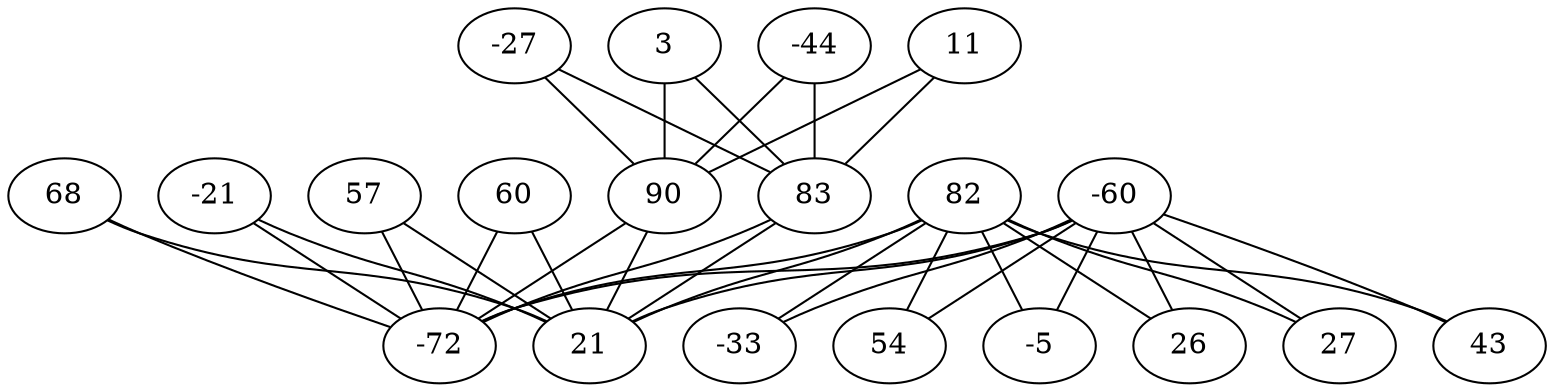 graph {
    68,-21 [pos="68,-21!"]
    57,60 [pos="57,60!"]
    82,-60 [pos="82,-60!"]
    -33,54 [pos="-33,54!"]
    -44,11 [pos="-44,11!"]
    -5,26 [pos="-5,26!"]
    -27,3 [pos="-27,3!"]
    90,83 [pos="90,83!"]
    27,43 [pos="27,43!"]
    -72,21 [pos="-72,21!"]
    82,-60 -- -72,21
    90,83 -- -72,21
    82,-60 -- -33,54
    -44,11 -- 90,83
    68,-21 -- -72,21
    -27,3 -- 90,83
    57,60 -- -72,21
    82,-60 -- -5,26
    82,-60 -- 27,43
}
